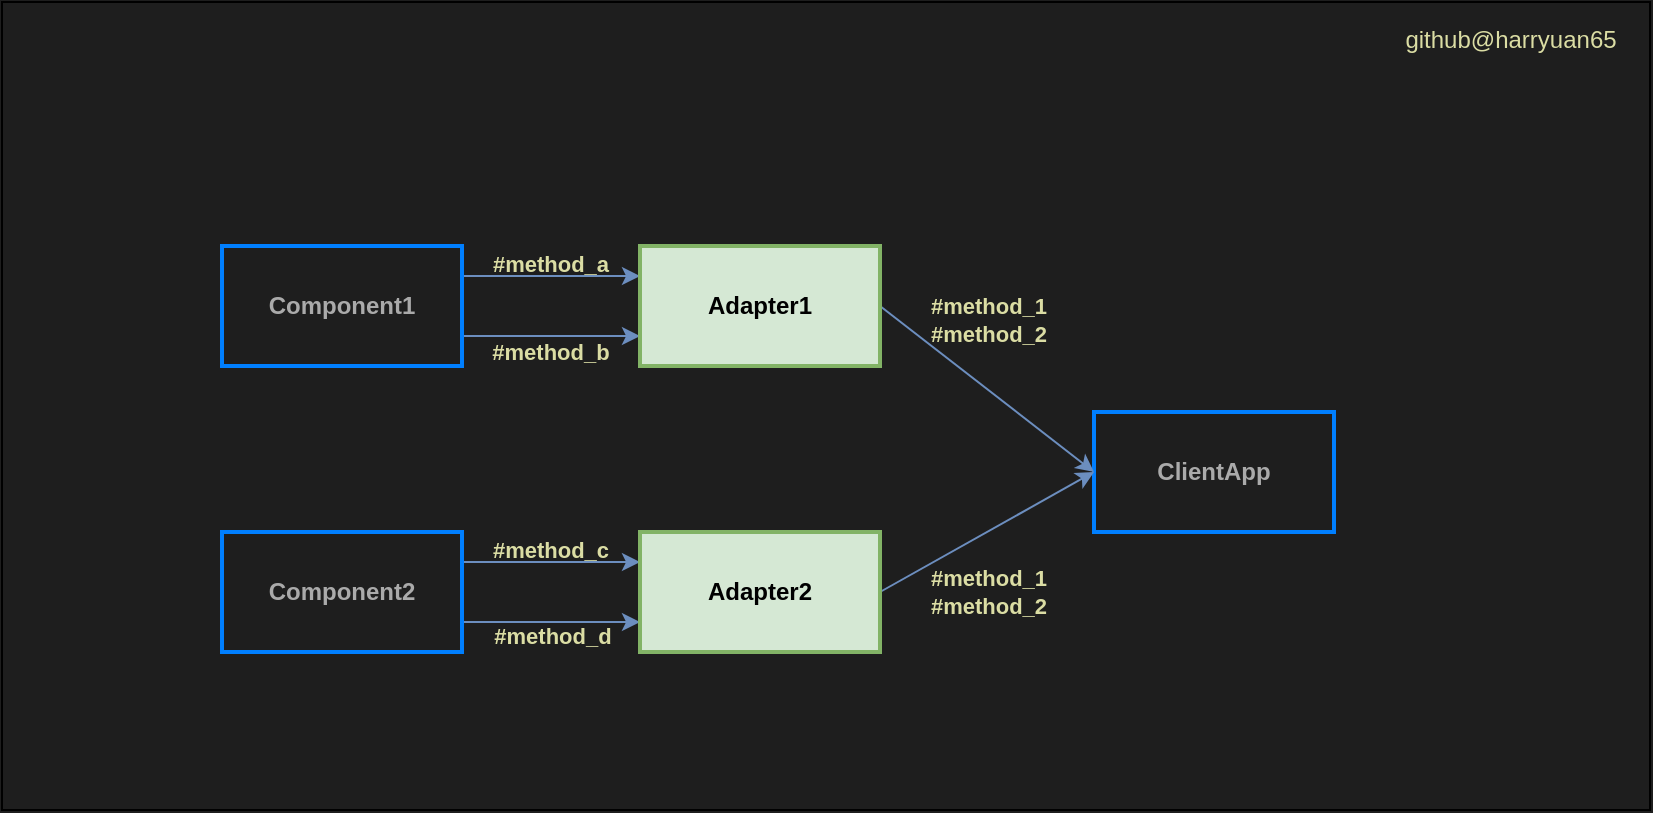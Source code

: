 <mxfile scale="2" border="0">
    <diagram id="6XsbGFy2D4nIT40zGK2s" name="Page-1">
        <mxGraphModel dx="971" dy="473" grid="0" gridSize="10" guides="1" tooltips="1" connect="1" arrows="1" fold="1" page="1" pageScale="1" pageWidth="827" pageHeight="1169" background="#1E1E1E" math="0" shadow="0">
            <root>
                <mxCell id="0"/>
                <mxCell id="1" parent="0"/>
                <mxCell id="14" value="" style="whiteSpace=wrap;html=1;fillColor=#1e1e1e;" vertex="1" parent="1">
                    <mxGeometry width="824" height="404" as="geometry"/>
                </mxCell>
                <mxCell id="2" value="&lt;font&gt;ClientApp&lt;/font&gt;" style="rounded=0;whiteSpace=wrap;html=1;fillColor=none;strokeColor=#007FFF;strokeWidth=2;fontColor=#aaa;fontStyle=1" parent="1" vertex="1">
                    <mxGeometry x="546" y="205" width="120" height="60" as="geometry"/>
                </mxCell>
                <mxCell id="7" value="&lt;b&gt;&lt;br&gt;#method_a&lt;/b&gt;" style="edgeStyle=none;html=1;exitX=1;exitY=0.25;exitDx=0;exitDy=0;entryX=0;entryY=0.25;entryDx=0;entryDy=0;fontColor=#DBDDA4;fillColor=#dae8fc;strokeColor=#6c8ebf;labelBackgroundColor=none;" parent="1" source="3" target="5" edge="1">
                    <mxGeometry x="-0.011" y="13" relative="1" as="geometry">
                        <mxPoint as="offset"/>
                    </mxGeometry>
                </mxCell>
                <mxCell id="8" value="&lt;b style=&quot;color: rgb(219, 221, 164);&quot;&gt;#method_b&lt;/b&gt;" style="edgeStyle=none;html=1;exitX=1;exitY=0.75;exitDx=0;exitDy=0;entryX=0;entryY=0.75;entryDx=0;entryDy=0;fontColor=#eee;fillColor=#dae8fc;strokeColor=#6c8ebf;labelBackgroundColor=none;" parent="1" source="3" target="5" edge="1">
                    <mxGeometry x="-0.011" y="-8" relative="1" as="geometry">
                        <mxPoint as="offset"/>
                    </mxGeometry>
                </mxCell>
                <mxCell id="3" value="&lt;font&gt;Component1&lt;/font&gt;" style="rounded=0;whiteSpace=wrap;html=1;fillColor=none;strokeColor=#007FFF;strokeWidth=2;fontColor=#aaa;fontStyle=1" parent="1" vertex="1">
                    <mxGeometry x="110" y="122" width="120" height="60" as="geometry"/>
                </mxCell>
                <mxCell id="9" value="&lt;b style=&quot;color: rgb(219 , 221 , 164)&quot;&gt;#method_c&lt;/b&gt;" style="edgeStyle=none;html=1;exitX=1;exitY=0.25;exitDx=0;exitDy=0;entryX=0;entryY=0.25;entryDx=0;entryDy=0;fontColor=#aaa;fillColor=#dae8fc;strokeColor=#6c8ebf;labelBackgroundColor=none;" parent="1" source="4" target="6" edge="1">
                    <mxGeometry x="-0.011" y="6" relative="1" as="geometry">
                        <mxPoint as="offset"/>
                    </mxGeometry>
                </mxCell>
                <mxCell id="10" value="&lt;b style=&quot;color: rgb(219, 221, 164);&quot;&gt;#method_d&lt;/b&gt;" style="edgeStyle=none;html=1;exitX=1;exitY=0.75;exitDx=0;exitDy=0;entryX=0;entryY=0.75;entryDx=0;entryDy=0;fontColor=#aaa;fillColor=#dae8fc;strokeColor=#6c8ebf;labelBackgroundColor=none;" parent="1" source="4" target="6" edge="1">
                    <mxGeometry x="0.011" y="-7" relative="1" as="geometry">
                        <mxPoint as="offset"/>
                    </mxGeometry>
                </mxCell>
                <mxCell id="4" value="&lt;font&gt;Component2&lt;/font&gt;" style="rounded=0;whiteSpace=wrap;html=1;fillColor=none;strokeColor=#007FFF;strokeWidth=2;fontColor=#aaa;fontStyle=1" parent="1" vertex="1">
                    <mxGeometry x="110" y="265" width="120" height="60" as="geometry"/>
                </mxCell>
                <mxCell id="11" value="#method_1&lt;br&gt;#method_2" style="edgeStyle=none;html=1;exitX=1;exitY=0.5;exitDx=0;exitDy=0;entryX=0;entryY=0.5;entryDx=0;entryDy=0;labelBackgroundColor=none;fontColor=#DBDDA4;fillColor=#dae8fc;strokeColor=#6c8ebf;fontStyle=1" parent="1" source="5" target="2" edge="1">
                    <mxGeometry x="-0.306" y="28" relative="1" as="geometry">
                        <mxPoint as="offset"/>
                    </mxGeometry>
                </mxCell>
                <mxCell id="5" value="&lt;font&gt;Adapter1&lt;/font&gt;" style="rounded=0;whiteSpace=wrap;html=1;strokeWidth=2;fontStyle=1;fillColor=#d5e8d4;strokeColor=#82b366;" parent="1" vertex="1">
                    <mxGeometry x="319" y="122" width="120" height="60" as="geometry"/>
                </mxCell>
                <mxCell id="12" value="#method_1&lt;br&gt;#method_2" style="edgeStyle=none;html=1;exitX=1;exitY=0.5;exitDx=0;exitDy=0;entryX=0;entryY=0.5;entryDx=0;entryDy=0;labelBackgroundColor=none;fontColor=#DBDDA4;fillColor=#dae8fc;strokeColor=#6c8ebf;fontStyle=1" parent="1" source="6" target="2" edge="1">
                    <mxGeometry x="-0.232" y="-26" relative="1" as="geometry">
                        <mxPoint as="offset"/>
                    </mxGeometry>
                </mxCell>
                <mxCell id="6" value="&lt;font&gt;Adapter2&lt;/font&gt;" style="rounded=0;whiteSpace=wrap;html=1;strokeWidth=2;fontStyle=1;fillColor=#d5e8d4;strokeColor=#82b366;" parent="1" vertex="1">
                    <mxGeometry x="319" y="265" width="120" height="60" as="geometry"/>
                </mxCell>
                <mxCell id="13" value="github@harryuan65" style="text;html=1;align=center;verticalAlign=middle;resizable=0;points=[];autosize=1;strokeColor=none;fillColor=none;fontColor=#DBDDA4;" parent="1" vertex="1">
                    <mxGeometry x="696" y="10" width="116" height="18" as="geometry"/>
                </mxCell>
            </root>
        </mxGraphModel>
    </diagram>
</mxfile>